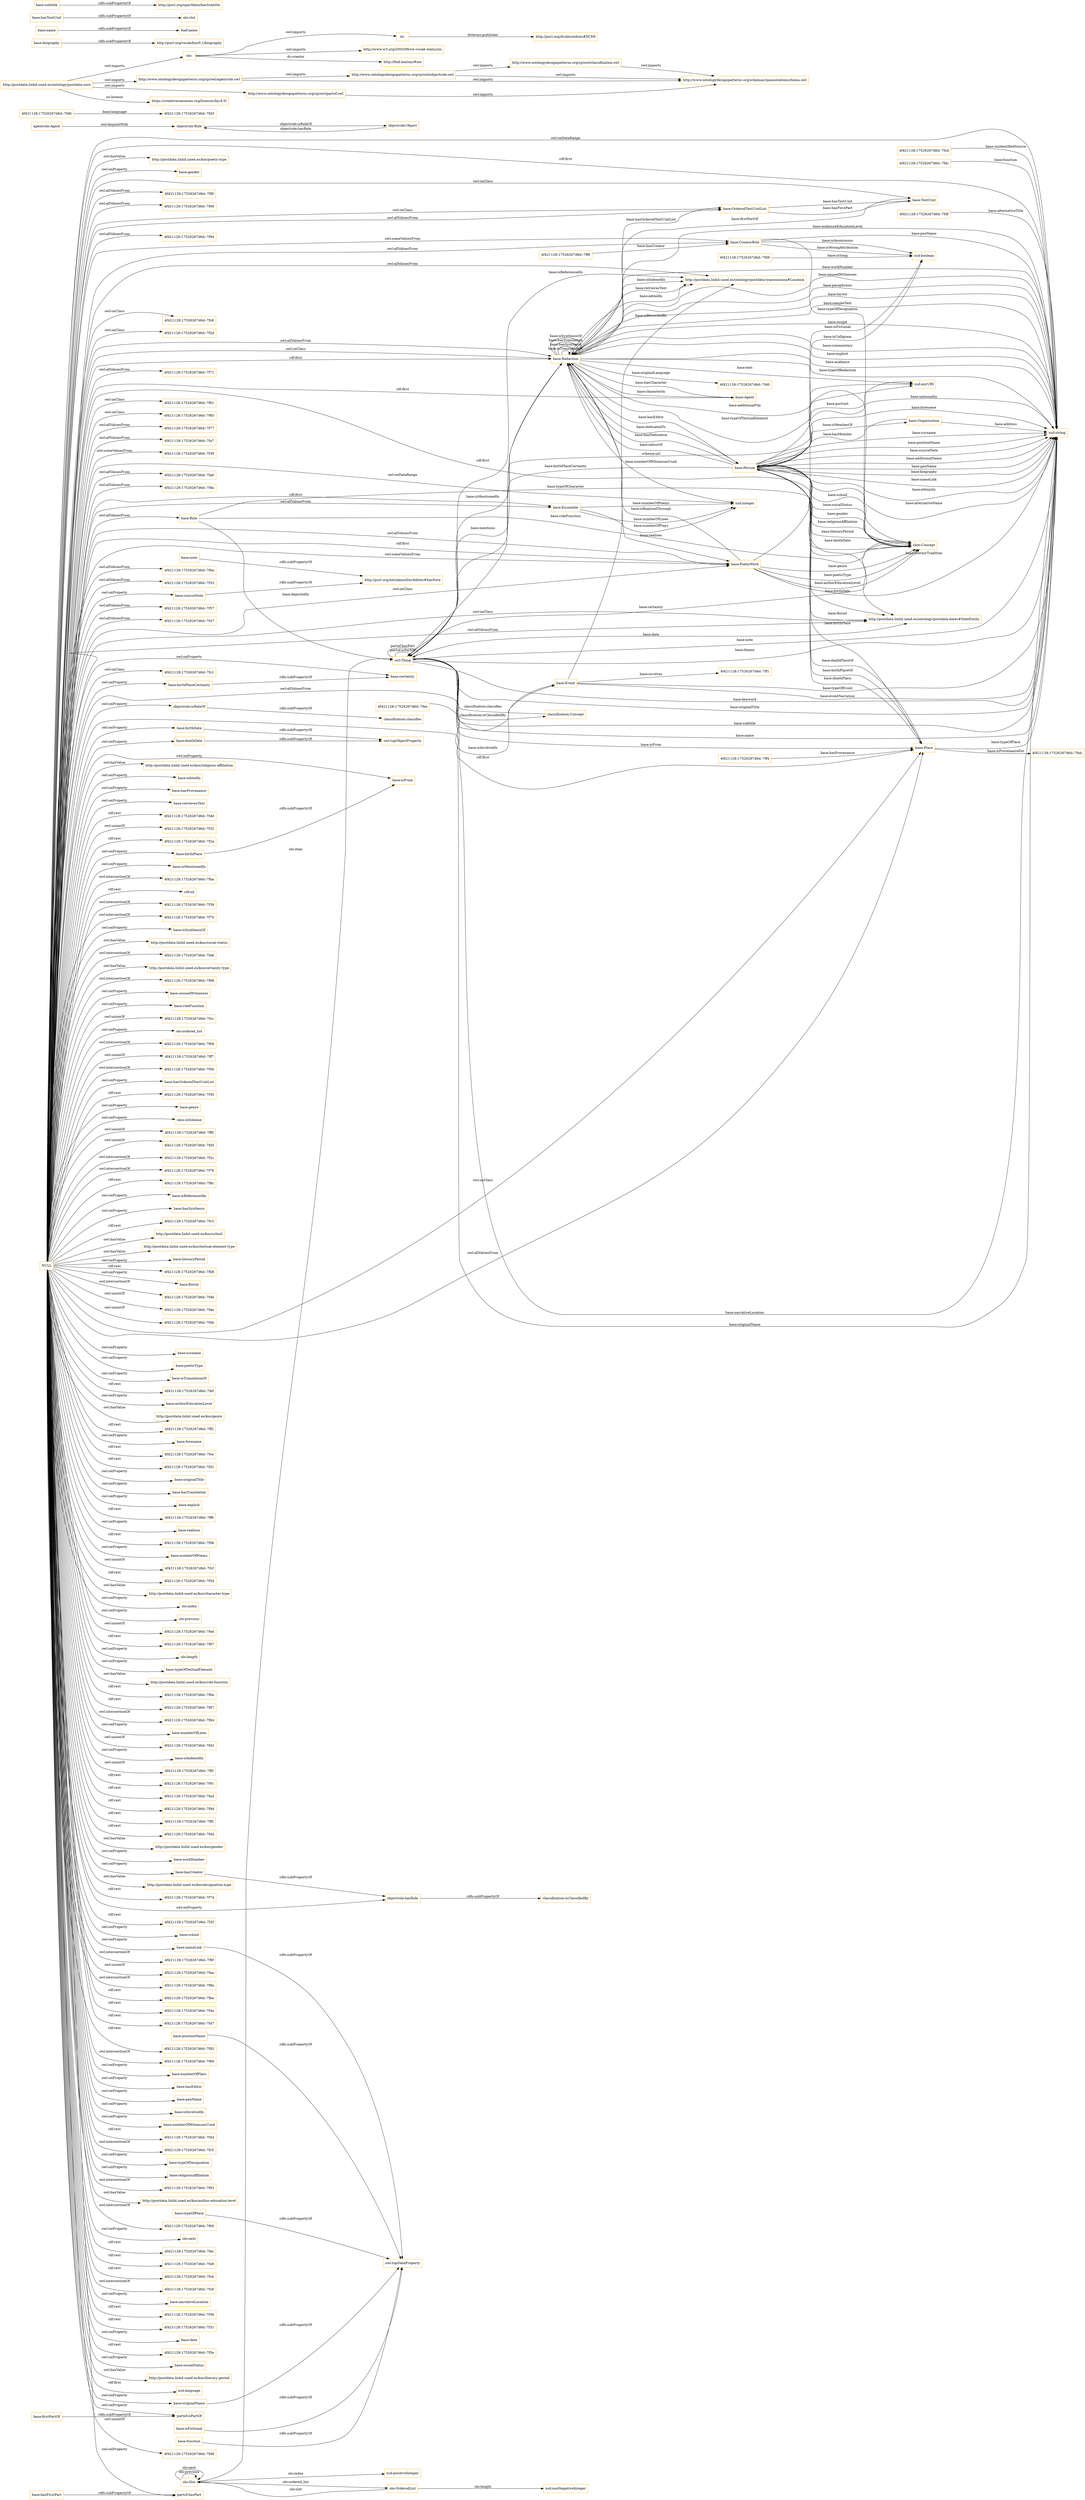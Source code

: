 digraph ar2dtool_diagram { 
rankdir=LR;
size="1501"
node [shape = rectangle, color="orange"]; "base:Role" "4f421128:17526267d6d:-7f8f" "4f421128:17526267d6d:-7f99" "base:OrderedTextUnitList" "4f421128:17526267d6d:-7fdc" "4f421128:17526267d6d:-7ff1" "4f421128:17526267d6d:-7f94" "4f421128:17526267d6d:-7fee" "agentrole:Agent" "base:Agent" "4f421128:17526267d6d:-7fdf" "base:CreatorRole" "base:Person" "4f421128:17526267d6d:-7fd6" "base:Organisation" "4f421128:17526267d6d:-7fc6" "4f421128:17526267d6d:-7f2d" "base:Redaction" "4f421128:17526267d6d:-7ff4" "4f421128:17526267d6d:-7f71" "base:Ensemble" "4f421128:17526267d6d:-7f61" "4f421128:17526267d6d:-7ff8" "4f421128:17526267d6d:-7fd9" "4f421128:17526267d6d:-7fcd" "4f421128:17526267d6d:-7f85" "4f421128:17526267d6d:-7f77" "4f421128:17526267d6d:-7fa7" "4f421128:17526267d6d:-7f39" "base:TextUnit" "4f421128:17526267d6d:-7fa0" "4f421128:17526267d6d:-7feb" "4f421128:17526267d6d:-7f8a" "skos:Concept" "http://postdata.linhd.uned.es/ontology/postdata-dates#DateEntity" "base:Place" "base:Event" "4f421128:17526267d6d:-7f6a" "4f421128:17526267d6d:-7f33" "http://postdata.linhd.uned.es/ontology/postdata-transmission#Location" "4f421128:17526267d6d:-7f57" "4f421128:17526267d6d:-7f47" "base:PoeticWork" "4f421128:17526267d6d:-7fc1" "owl:Thing" "objectrole:Role" "objectrole:Object" "olo:Slot" "olo:OrderedList" "classification:Concept" ; /*classes style*/
	"base:deathDate" -> "owl:topObjectProperty" [ label = "rdfs:subPropertyOf" ];
	"http://www.ontologydesignpatterns.org/cp/owl/objectrole.owl" -> "http://www.ontologydesignpatterns.org/cp/owl/classification.owl" [ label = "owl:imports" ];
	"http://www.ontologydesignpatterns.org/cp/owl/objectrole.owl" -> "http://www.ontologydesignpatterns.org/schemas/cpannotationschema.owl" [ label = "owl:imports" ];
	"http://www.ontologydesignpatterns.org/cp/owl/classification.owl" -> "http://www.ontologydesignpatterns.org/schemas/cpannotationschema.owl" [ label = "owl:imports" ];
	"base:firstPartOf" -> "partof:isPartOf" [ label = "rdfs:subPropertyOf" ];
	"agentrole:Agent" -> "objectrole:Role" [ label = "owl:disjointWith" ];
	"dc:" -> "http://purl.org/dc/aboutdcmi#DCMI" [ label = "dcterms:publisher" ];
	"olo:" -> "http://www.w3.org/2003/06/sw-vocab-status/ns" [ label = "owl:imports" ];
	"olo:" -> "dc:" [ label = "owl:imports" ];
	"olo:" -> "http://foaf.me/zazi#me" [ label = "dc:creator" ];
	"base:birthPlaceCertainty" -> "base:certainty" [ label = "rdfs:subPropertyOf" ];
	"base:biography" -> "http://purl.org/vocab/bio/0.1/biography" [ label = "rdfs:subPropertyOf" ];
	"objectrole:isRoleOf" -> "classification:classifies" [ label = "rdfs:subPropertyOf" ];
	"base:nameLink" -> "owl:topDataProperty" [ label = "rdfs:subPropertyOf" ];
	"base:sourceNote" -> "http://purl.org/net/nknouf/ns/bibtex#hasNote" [ label = "rdfs:subPropertyOf" ];
	"base:name" -> "foaf:name" [ label = "rdfs:subPropertyOf" ];
	"base:hasTextUnit" -> "olo:slot" [ label = "rdfs:subPropertyOf" ];
	"NULL" -> "base:birthPlace" [ label = "owl:onProperty" ];
	"NULL" -> "http://postdata.linhd.uned.es/kos/religious-affiliation" [ label = "owl:hasValue" ];
	"NULL" -> "base:PoeticWork" [ label = "owl:allValuesFrom" ];
	"NULL" -> "base:CreatorRole" [ label = "owl:someValuesFrom" ];
	"NULL" -> "base:editedIn" [ label = "owl:onProperty" ];
	"NULL" -> "base:Place" [ label = "rdf:first" ];
	"NULL" -> "4f421128:17526267d6d:-7f61" [ label = "owl:onClass" ];
	"NULL" -> "base:hasProvenance" [ label = "owl:onProperty" ];
	"NULL" -> "base:retrievesText" [ label = "owl:onProperty" ];
	"NULL" -> "4f421128:17526267d6d:-7fdd" [ label = "rdf:rest" ];
	"NULL" -> "4f421128:17526267d6d:-7f32" [ label = "owl:unionOf" ];
	"NULL" -> "4f421128:17526267d6d:-7f2a" [ label = "rdf:rest" ];
	"NULL" -> "base:PoeticWork" [ label = "rdf:first" ];
	"NULL" -> "base:birthDate" [ label = "owl:onProperty" ];
	"NULL" -> "base:isMentionedIn" [ label = "owl:onProperty" ];
	"NULL" -> "4f421128:17526267d6d:-7fba" [ label = "owl:intersectionOf" ];
	"NULL" -> "rdf:nil" [ label = "rdf:rest" ];
	"NULL" -> "4f421128:17526267d6d:-7f33" [ label = "owl:allValuesFrom" ];
	"NULL" -> "4f421128:17526267d6d:-7f8f" [ label = "owl:allValuesFrom" ];
	"NULL" -> "4f421128:17526267d6d:-7f38" [ label = "owl:intersectionOf" ];
	"NULL" -> "4f421128:17526267d6d:-7f70" [ label = "owl:intersectionOf" ];
	"NULL" -> "base:isSynthesisOf" [ label = "owl:onProperty" ];
	"NULL" -> "http://postdata.linhd.uned.es/kos/social-status" [ label = "owl:hasValue" ];
	"NULL" -> "base:birthPlaceCertainty" [ label = "owl:onProperty" ];
	"NULL" -> "4f421128:17526267d6d:-7fa6" [ label = "owl:intersectionOf" ];
	"NULL" -> "http://postdata.linhd.uned.es/kos/certainty-type" [ label = "owl:hasValue" ];
	"NULL" -> "4f421128:17526267d6d:-7f98" [ label = "owl:intersectionOf" ];
	"NULL" -> "base:unusedWitnesses" [ label = "owl:onProperty" ];
	"NULL" -> "objectrole:isRoleOf" [ label = "owl:onProperty" ];
	"NULL" -> "base:roleFunction" [ label = "owl:onProperty" ];
	"NULL" -> "partof:isPartOf" [ label = "owl:onProperty" ];
	"NULL" -> "4f421128:17526267d6d:-7fcc" [ label = "owl:unionOf" ];
	"NULL" -> "olo:ordered_list" [ label = "owl:onProperty" ];
	"NULL" -> "4f421128:17526267d6d:-7f69" [ label = "owl:intersectionOf" ];
	"NULL" -> "4f421128:17526267d6d:-7ff7" [ label = "owl:unionOf" ];
	"NULL" -> "4f421128:17526267d6d:-7f56" [ label = "owl:intersectionOf" ];
	"NULL" -> "base:hasOrderedTextUnitList" [ label = "owl:onProperty" ];
	"NULL" -> "4f421128:17526267d6d:-7f85" [ label = "owl:onClass" ];
	"NULL" -> "4f421128:17526267d6d:-7f30" [ label = "rdf:rest" ];
	"NULL" -> "base:Role" [ label = "owl:allValuesFrom" ];
	"NULL" -> "base:genre" [ label = "owl:onProperty" ];
	"NULL" -> "skos:inScheme" [ label = "owl:onProperty" ];
	"NULL" -> "base:OrderedTextUnitList" [ label = "owl:allValuesFrom" ];
	"NULL" -> "4f421128:17526267d6d:-7ff0" [ label = "owl:unionOf" ];
	"NULL" -> "4f421128:17526267d6d:-7fd5" [ label = "owl:unionOf" ];
	"NULL" -> "4f421128:17526267d6d:-7f99" [ label = "owl:allValuesFrom" ];
	"NULL" -> "4f421128:17526267d6d:-7fc6" [ label = "owl:onClass" ];
	"NULL" -> "base:CreatorRole" [ label = "owl:allValuesFrom" ];
	"NULL" -> "http://postdata.linhd.uned.es/ontology/postdata-dates#DateEntity" [ label = "owl:onClass" ];
	"NULL" -> "base:Ensemble" [ label = "owl:allValuesFrom" ];
	"NULL" -> "4f421128:17526267d6d:-7f2c" [ label = "owl:intersectionOf" ];
	"NULL" -> "4f421128:17526267d6d:-7f76" [ label = "owl:intersectionOf" ];
	"NULL" -> "4f421128:17526267d6d:-7f8c" [ label = "rdf:rest" ];
	"NULL" -> "base:isReferencedIn" [ label = "owl:onProperty" ];
	"NULL" -> "base:hasSynthesis" [ label = "owl:onProperty" ];
	"NULL" -> "4f421128:17526267d6d:-7fc3" [ label = "rdf:rest" ];
	"NULL" -> "4f421128:17526267d6d:-7f2d" [ label = "owl:onClass" ];
	"NULL" -> "base:Agent" [ label = "rdf:first" ];
	"NULL" -> "http://postdata.linhd.uned.es/kos/school" [ label = "owl:hasValue" ];
	"NULL" -> "skos:Concept" [ label = "rdf:first" ];
	"NULL" -> "http://postdata.linhd.uned.es/kos/textual-element-type" [ label = "owl:hasValue" ];
	"NULL" -> "base:literaryPeriod" [ label = "owl:onProperty" ];
	"NULL" -> "4f421128:17526267d6d:-7fb8" [ label = "rdf:rest" ];
	"NULL" -> "4f421128:17526267d6d:-7f47" [ label = "owl:allValuesFrom" ];
	"NULL" -> "base:floruit" [ label = "owl:onProperty" ];
	"NULL" -> "4f421128:17526267d6d:-7f39" [ label = "owl:someValuesFrom" ];
	"NULL" -> "4f421128:17526267d6d:-7f46" [ label = "owl:intersectionOf" ];
	"NULL" -> "4f421128:17526267d6d:-7fde" [ label = "owl:unionOf" ];
	"NULL" -> "4f421128:17526267d6d:-7fdb" [ label = "owl:unionOf" ];
	"NULL" -> "xsd:string" [ label = "owl:onDataRange" ];
	"NULL" -> "base:surname" [ label = "owl:onProperty" ];
	"NULL" -> "base:poeticType" [ label = "owl:onProperty" ];
	"NULL" -> "base:isTranslationOf" [ label = "owl:onProperty" ];
	"NULL" -> "4f421128:17526267d6d:-7fef" [ label = "rdf:rest" ];
	"NULL" -> "base:authorEducationLevel" [ label = "owl:onProperty" ];
	"NULL" -> "http://postdata.linhd.uned.es/kos/genre" [ label = "owl:hasValue" ];
	"NULL" -> "4f421128:17526267d6d:-7ff2" [ label = "rdf:rest" ];
	"NULL" -> "4f421128:17526267d6d:-7f77" [ label = "owl:allValuesFrom" ];
	"NULL" -> "base:forename" [ label = "owl:onProperty" ];
	"NULL" -> "4f421128:17526267d6d:-7fce" [ label = "rdf:rest" ];
	"NULL" -> "4f421128:17526267d6d:-7fd1" [ label = "rdf:rest" ];
	"NULL" -> "base:originalTitle" [ label = "owl:onProperty" ];
	"NULL" -> "base:hasTranslation" [ label = "owl:onProperty" ];
	"NULL" -> "base:Redaction" [ label = "owl:allValuesFrom" ];
	"NULL" -> "base:explicit" [ label = "owl:onProperty" ];
	"NULL" -> "4f421128:17526267d6d:-7ff6" [ label = "rdf:rest" ];
	"NULL" -> "4f421128:17526267d6d:-7f6a" [ label = "owl:allValuesFrom" ];
	"NULL" -> "base:realises" [ label = "owl:onProperty" ];
	"NULL" -> "4f421128:17526267d6d:-7f96" [ label = "rdf:rest" ];
	"NULL" -> "base:numberOfPoems" [ label = "owl:onProperty" ];
	"NULL" -> "base:PoeticWork" [ label = "owl:someValuesFrom" ];
	"NULL" -> "4f421128:17526267d6d:-7fcf" [ label = "owl:unionOf" ];
	"NULL" -> "4f421128:17526267d6d:-7f54" [ label = "rdf:rest" ];
	"NULL" -> "http://postdata.linhd.uned.es/kos/character-type" [ label = "owl:hasValue" ];
	"NULL" -> "olo:index" [ label = "owl:onProperty" ];
	"NULL" -> "olo:previous" [ label = "owl:onProperty" ];
	"NULL" -> "4f421128:17526267d6d:-7fed" [ label = "owl:unionOf" ];
	"NULL" -> "4f421128:17526267d6d:-7fa7" [ label = "owl:allValuesFrom" ];
	"NULL" -> "4f421128:17526267d6d:-7f71" [ label = "owl:allValuesFrom" ];
	"NULL" -> "base:PoeticWork" [ label = "owl:onClass" ];
	"NULL" -> "4f421128:17526267d6d:-7f67" [ label = "rdf:rest" ];
	"NULL" -> "xsd:string" [ label = "rdf:first" ];
	"NULL" -> "4f421128:17526267d6d:-7fa0" [ label = "owl:allValuesFrom" ];
	"NULL" -> "olo:length" [ label = "owl:onProperty" ];
	"NULL" -> "base:typeOfTextualElement" [ label = "owl:onProperty" ];
	"NULL" -> "http://postdata.linhd.uned.es/kos/role-function" [ label = "owl:hasValue" ];
	"NULL" -> "4f421128:17526267d6d:-7f6e" [ label = "rdf:rest" ];
	"NULL" -> "4f421128:17526267d6d:-7f87" [ label = "rdf:rest" ];
	"NULL" -> "4f421128:17526267d6d:-7f84" [ label = "owl:intersectionOf" ];
	"NULL" -> "4f421128:17526267d6d:-7f94" [ label = "owl:allValuesFrom" ];
	"NULL" -> "base:numberOfLines" [ label = "owl:onProperty" ];
	"NULL" -> "4f421128:17526267d6d:-7fd2" [ label = "owl:unionOf" ];
	"NULL" -> "base:isIndexedIn" [ label = "owl:onProperty" ];
	"NULL" -> "4f421128:17526267d6d:-7ff3" [ label = "owl:unionOf" ];
	"NULL" -> "4f421128:17526267d6d:-7f91" [ label = "rdf:rest" ];
	"NULL" -> "4f421128:17526267d6d:-7fc1" [ label = "owl:onClass" ];
	"NULL" -> "4f421128:17526267d6d:-7fa4" [ label = "rdf:rest" ];
	"NULL" -> "4f421128:17526267d6d:-7f9d" [ label = "rdf:rest" ];
	"NULL" -> "4f421128:17526267d6d:-7ff5" [ label = "rdf:rest" ];
	"NULL" -> "4f421128:17526267d6d:-7fd4" [ label = "rdf:rest" ];
	"NULL" -> "http://postdata.linhd.uned.es/kos/gender" [ label = "owl:hasValue" ];
	"NULL" -> "base:workNumber" [ label = "owl:onProperty" ];
	"NULL" -> "base:hasCreator" [ label = "owl:onProperty" ];
	"NULL" -> "http://postdata.linhd.uned.es/kos/designation-type" [ label = "owl:hasValue" ];
	"NULL" -> "base:deathDate" [ label = "owl:onProperty" ];
	"NULL" -> "4f421128:17526267d6d:-7f74" [ label = "rdf:rest" ];
	"NULL" -> "base:isFrom" [ label = "owl:onProperty" ];
	"NULL" -> "4f421128:17526267d6d:-7f2f" [ label = "rdf:rest" ];
	"NULL" -> "base:Redaction" [ label = "owl:onClass" ];
	"NULL" -> "base:school" [ label = "owl:onProperty" ];
	"NULL" -> "4f421128:17526267d6d:-7f9f" [ label = "owl:intersectionOf" ];
	"NULL" -> "xsd:integer" [ label = "owl:onDataRange" ];
	"NULL" -> "4f421128:17526267d6d:-7fea" [ label = "owl:unionOf" ];
	"NULL" -> "4f421128:17526267d6d:-7f8e" [ label = "owl:intersectionOf" ];
	"NULL" -> "4f421128:17526267d6d:-7fbe" [ label = "rdf:rest" ];
	"NULL" -> "4f421128:17526267d6d:-7fda" [ label = "rdf:rest" ];
	"NULL" -> "4f421128:17526267d6d:-7fd7" [ label = "rdf:rest" ];
	"NULL" -> "4f421128:17526267d6d:-7f82" [ label = "rdf:rest" ];
	"NULL" -> "4f421128:17526267d6d:-7f8a" [ label = "owl:allValuesFrom" ];
	"NULL" -> "objectrole:hasRole" [ label = "owl:onProperty" ];
	"NULL" -> "partof:hasPart" [ label = "owl:onProperty" ];
	"NULL" -> "4f421128:17526267d6d:-7f89" [ label = "owl:intersectionOf" ];
	"NULL" -> "base:Place" [ label = "owl:onClass" ];
	"NULL" -> "base:numberOfPlays" [ label = "owl:onProperty" ];
	"NULL" -> "base:hasEditor" [ label = "owl:onProperty" ];
	"NULL" -> "base:nameLink" [ label = "owl:onProperty" ];
	"NULL" -> "base:Ensemble" [ label = "rdf:first" ];
	"NULL" -> "base:penName" [ label = "owl:onProperty" ];
	"NULL" -> "base:isInvolvedIn" [ label = "owl:onProperty" ];
	"NULL" -> "base:numberOfWitnessesUsed" [ label = "owl:onProperty" ];
	"NULL" -> "4f421128:17526267d6d:-7f44" [ label = "rdf:rest" ];
	"NULL" -> "4f421128:17526267d6d:-7fc5" [ label = "owl:intersectionOf" ];
	"NULL" -> "base:typeOfDesignation" [ label = "owl:onProperty" ];
	"NULL" -> "http://postdata.linhd.uned.es/ontology/postdata-transmission#Location" [ label = "owl:allValuesFrom" ];
	"NULL" -> "base:Redaction" [ label = "rdf:first" ];
	"NULL" -> "base:religiousAffiliation" [ label = "owl:onProperty" ];
	"NULL" -> "4f421128:17526267d6d:-7f93" [ label = "owl:intersectionOf" ];
	"NULL" -> "http://postdata.linhd.uned.es/kos/author-education-level" [ label = "owl:hasValue" ];
	"NULL" -> "base:originalName" [ label = "owl:onProperty" ];
	"NULL" -> "4f421128:17526267d6d:-7f60" [ label = "owl:intersectionOf" ];
	"NULL" -> "olo:next" [ label = "owl:onProperty" ];
	"NULL" -> "4f421128:17526267d6d:-7fec" [ label = "rdf:rest" ];
	"NULL" -> "4f421128:17526267d6d:-7fe9" [ label = "rdf:rest" ];
	"NULL" -> "base:sourceNote" [ label = "owl:onProperty" ];
	"NULL" -> "4f421128:17526267d6d:-7fcb" [ label = "rdf:rest" ];
	"NULL" -> "4f421128:17526267d6d:-7fc0" [ label = "owl:intersectionOf" ];
	"NULL" -> "base:narrativeLocation" [ label = "owl:onProperty" ];
	"NULL" -> "4f421128:17526267d6d:-7f36" [ label = "rdf:rest" ];
	"NULL" -> "4f421128:17526267d6d:-7f31" [ label = "rdf:rest" ];
	"NULL" -> "base:certainty" [ label = "owl:onProperty" ];
	"NULL" -> "base:date" [ label = "owl:onProperty" ];
	"NULL" -> "4f421128:17526267d6d:-7f5e" [ label = "rdf:rest" ];
	"NULL" -> "base:TextUnit" [ label = "owl:onClass" ];
	"NULL" -> "base:Place" [ label = "owl:allValuesFrom" ];
	"NULL" -> "base:socialStatus" [ label = "owl:onProperty" ];
	"NULL" -> "http://postdata.linhd.uned.es/kos/literary-period" [ label = "owl:hasValue" ];
	"NULL" -> "http://postdata.linhd.uned.es/ontology/postdata-dates#DateEntity" [ label = "owl:allValuesFrom" ];
	"NULL" -> "4f421128:17526267d6d:-7f57" [ label = "owl:allValuesFrom" ];
	"NULL" -> "xsd:language" [ label = "rdf:first" ];
	"NULL" -> "4f421128:17526267d6d:-7fd8" [ label = "owl:unionOf" ];
	"NULL" -> "base:OrderedTextUnitList" [ label = "owl:onClass" ];
	"NULL" -> "http://postdata.linhd.uned.es/kos/poetic-type" [ label = "owl:hasValue" ];
	"NULL" -> "base:gender" [ label = "owl:onProperty" ];
	"NULL" -> "base:Event" [ label = "owl:allValuesFrom" ];
	"base:hasFirstPart" -> "partof:hasPart" [ label = "rdfs:subPropertyOf" ];
	"base:hasCreator" -> "objectrole:hasRole" [ label = "rdfs:subPropertyOf" ];
	"base:birthPlace" -> "base:isFrom" [ label = "rdfs:subPropertyOf" ];
	"http://www.ontologydesignpatterns.org/cp/owl/agentrole.owl" -> "http://www.ontologydesignpatterns.org/cp/owl/objectrole.owl" [ label = "owl:imports" ];
	"http://www.ontologydesignpatterns.org/cp/owl/agentrole.owl" -> "http://www.ontologydesignpatterns.org/schemas/cpannotationschema.owl" [ label = "owl:imports" ];
	"base:isFictional" -> "owl:topDataProperty" [ label = "rdfs:subPropertyOf" ];
	"base:subtitle" -> "http://purl.org/spar/fabio/hasSubtitle" [ label = "rdfs:subPropertyOf" ];
	"base:function" -> "owl:topDataProperty" [ label = "rdfs:subPropertyOf" ];
	"base:originalName" -> "owl:topDataProperty" [ label = "rdfs:subPropertyOf" ];
	"http://www.ontologydesignpatterns.org/cp/owl/partof.owl" -> "http://www.ontologydesignpatterns.org/schemas/cpannotationschema.owl" [ label = "owl:imports" ];
	"http://postdata.linhd.uned.es/ontology/postdata-core" -> "https://creativecommons.org/licenses/by/4.0/" [ label = "ns:license" ];
	"http://postdata.linhd.uned.es/ontology/postdata-core" -> "http://www.ontologydesignpatterns.org/cp/owl/partof.owl" [ label = "owl:imports" ];
	"http://postdata.linhd.uned.es/ontology/postdata-core" -> "http://www.ontologydesignpatterns.org/cp/owl/agentrole.owl" [ label = "owl:imports" ];
	"http://postdata.linhd.uned.es/ontology/postdata-core" -> "olo:" [ label = "owl:imports" ];
	"base:note" -> "http://purl.org/net/nknouf/ns/bibtex#hasNote" [ label = "rdfs:subPropertyOf" ];
	"base:birthDate" -> "owl:topObjectProperty" [ label = "rdfs:subPropertyOf" ];
	"base:positionName" -> "owl:topDataProperty" [ label = "rdfs:subPropertyOf" ];
	"objectrole:hasRole" -> "classification:isClassifiedBy" [ label = "rdfs:subPropertyOf" ];
	"base:typeOfPlace" -> "owl:topDataProperty" [ label = "rdfs:subPropertyOf" ];
	"base:Redaction" -> "owl:Thing" [ label = "base:mentions" ];
	"base:Person" -> "xsd:boolean" [ label = "base:isFictional" ];
	"owl:Thing" -> "xsd:string" [ label = "base:narrativeLocation" ];
	"base:CreatorRole" -> "xsd:string" [ label = "base:penName" ];
	"base:Person" -> "base:Place" [ label = "base:deathPlace" ];
	"base:Ensemble" -> "xsd:integer" [ label = "base:numberOfLines" ];
	"base:Redaction" -> "xsd:string" [ label = "base:audienceEducationLevel" ];
	"base:Event" -> "xsd:string" [ label = "base:eventNarration" ];
	"base:Redaction" -> "xsd:string" [ label = "base:workNumber" ];
	"owl:Thing" -> "xsd:string" [ label = "base:originalName" ];
	"base:OrderedTextUnitList" -> "base:TextUnit" [ label = "base:hasTextUnit" ];
	"base:Redaction" -> "base:Person" [ label = "base:hasEditor" ];
	"olo:Slot" -> "olo:Slot" [ label = "olo:previous" ];
	"base:Redaction" -> "xsd:string" [ label = "base:unusedWitnesses" ];
	"base:Place" -> "base:Person" [ label = "base:deathPlaceOf" ];
	"base:Person" -> "http://postdata.linhd.uned.es/ontology/postdata-dates#DateEntity" [ label = "base:floruit" ];
	"base:Person" -> "xsd:string" [ label = "base:surname" ];
	"base:Person" -> "xsd:string" [ label = "base:positionName" ];
	"classification:Concept" -> "owl:Thing" [ label = "classification:classifies" ];
	"4f421128:17526267d6d:-7ff8" -> "base:CreatorRole" [ label = "base:hasCreator" ];
	"base:Redaction" -> "xsd:string" [ label = "base:paraphrasis" ];
	"base:Person" -> "base:Redaction" [ label = "base:hasDedication" ];
	"base:Event" -> "xsd:string" [ label = "base:typeOfEvent" ];
	"base:Person" -> "http://postdata.linhd.uned.es/ontology/postdata-dates#DateEntity" [ label = "base:deathDate" ];
	"base:Person" -> "base:Place" [ label = "base:birthPlace" ];
	"base:Event" -> "http://postdata.linhd.uned.es/ontology/postdata-transmission#Location" [ label = "base:isRecordedBy" ];
	"base:CreatorRole" -> "xsd:boolean" [ label = "base:isAnonymous" ];
	"base:Redaction" -> "base:Agent" [ label = "base:hasCharacter" ];
	"base:Redaction" -> "xsd:anyURI" [ label = "base:text" ];
	"base:Redaction" -> "xsd:anyURI" [ label = "base:additionalFile" ];
	"base:Person" -> "base:Organisation" [ label = "base:isMemberOf" ];
	"base:Redaction" -> "xsd:string" [ label = "base:layout" ];
	"base:PoeticWork" -> "xsd:boolean" [ label = "base:isCalligram" ];
	"olo:Slot" -> "olo:OrderedList" [ label = "olo:ordered_list" ];
	"base:Redaction" -> "http://postdata.linhd.uned.es/ontology/postdata-transmission#Location" [ label = "base:editedIn" ];
	"base:Redaction" -> "skos:Concept" [ label = "base:typeOfTextualElement" ];
	"olo:OrderedList" -> "xsd:nonNegativeInteger" [ label = "olo:length" ];
	"4f421128:17526267d6d:-7fee" -> "base:Event" [ label = "base:isInvolvedIn" ];
	"base:PoeticWork" -> "base:Redaction" [ label = "base:isRealisedThrough" ];
	"base:Redaction" -> "base:PoeticWork" [ label = "base:realises" ];
	"base:Person" -> "skos:Concept" [ label = "base:religiousAffiliation" ];
	"base:Person" -> "xsd:string" [ label = "base:sourceNote" ];
	"base:Redaction" -> "xsd:string" [ label = "base:sampleText" ];
	"base:Redaction" -> "xsd:string" [ label = "base:incipit" ];
	"base:Person" -> "http://postdata.linhd.uned.es/ontology/postdata-dates#DateEntity" [ label = "base:birthDate" ];
	"base:Person" -> "owl:Thing" [ label = "base:birthPlaceCertainty" ];
	"base:Person" -> "skos:Concept" [ label = "base:literaryPeriod" ];
	"base:Person" -> "xsd:string" [ label = "base:additionalName" ];
	"base:Person" -> "xsd:string" [ label = "base:genName" ];
	"base:Person" -> "base:Redaction" [ label = "base:editorOf" ];
	"base:CreatorRole" -> "skos:Concept" [ label = "base:typeOfDesignation" ];
	"base:Person" -> "xsd:string" [ label = "base:biography" ];
	"base:Redaction" -> "base:Redaction" [ label = "base:isTranslationOf" ];
	"owl:Thing" -> "skos:Concept" [ label = "base:certainty" ];
	"base:Redaction" -> "base:Redaction" [ label = "base:hasSynthesis" ];
	"olo:OrderedList" -> "olo:Slot" [ label = "olo:slot" ];
	"base:Person" -> "skos:Concept" [ label = "base:school" ];
	"olo:Slot" -> "olo:Slot" [ label = "olo:next" ];
	"owl:Thing" -> "xsd:anyURI" [ label = "schema:url" ];
	"owl:Thing" -> "http://postdata.linhd.uned.es/ontology/postdata-transmission#Location" [ label = "base:isReferencedIn" ];
	"base:PoeticWork" -> "xsd:string" [ label = "base:literaryTradition" ];
	"owl:Thing" -> "xsd:string" [ label = "base:note" ];
	"4f421128:17526267d6d:-7fcd" -> "xsd:string" [ label = "base:unidentifiedSource" ];
	"owl:Thing" -> "xsd:string" [ label = "base:theme" ];
	"base:Event" -> "4f421128:17526267d6d:-7ff1" [ label = "base:involves" ];
	"base:Role" -> "skos:Concept" [ label = "base:roleFunction" ];
	"base:PoeticWork" -> "skos:Concept" [ label = "base:poeticType" ];
	"olo:Slot" -> "owl:Thing" [ label = "olo:item" ];
	"base:Place" -> "xsd:string" [ label = "base:typeOfPlace" ];
	"4f421128:17526267d6d:-7fd9" -> "xsd:boolean" [ label = "base:isSong" ];
	"base:Person" -> "xsd:string" [ label = "base:nameLink" ];
	"base:Ensemble" -> "xsd:integer" [ label = "base:numberOfPlays" ];
	"base:Place" -> "base:Person" [ label = "base:birthPlaceOf" ];
	"base:Redaction" -> "http://postdata.linhd.uned.es/ontology/postdata-transmission#Location" [ label = "base:isIndexedIn" ];
	"base:Person" -> "xsd:string" [ label = "base:ethnicity" ];
	"owl:Thing" -> "xsd:string" [ label = "base:keyword" ];
	"base:Redaction" -> "xsd:string" [ label = "base:commentary" ];
	"base:Redaction" -> "base:OrderedTextUnitList" [ label = "base:hasOrderedTextUnitList" ];
	"owl:Thing" -> "xsd:string" [ label = "base:originalTitle" ];
	"base:Person" -> "skos:Concept" [ label = "base:socialStatus" ];
	"owl:Thing" -> "classification:Concept" [ label = "classification:isClassifiedBy" ];
	"owl:Thing" -> "owl:Thing" [ label = "partof:isPartOf" ];
	"olo:Slot" -> "xsd:positiveInteger" [ label = "olo:index" ];
	"4f421128:17526267d6d:-7fdc" -> "xsd:string" [ label = "base:function" ];
	"base:PoeticWork" -> "skos:Concept" [ label = "base:authorEducationLevel" ];
	"owl:Thing" -> "base:Place" [ label = "base:isFrom" ];
	"base:Redaction" -> "base:Redaction" [ label = "base:hasTranslation" ];
	"base:CreatorRole" -> "xsd:boolean" [ label = "base:isWrongAttribution" ];
	"owl:Thing" -> "http://postdata.linhd.uned.es/ontology/postdata-dates#DateEntity" [ label = "base:date" ];
	"base:TextUnit" -> "base:Redaction" [ label = "base:firstPartOf" ];
	"base:Person" -> "xsd:string" [ label = "base:alternativeName" ];
	"objectrole:Object" -> "objectrole:Role" [ label = "objectrole:hasRole" ];
	"4f421128:17526267d6d:-7ff4" -> "base:Place" [ label = "base:hasProvenance" ];
	"base:Person" -> "xsd:string" [ label = "base:nationality" ];
	"owl:Thing" -> "base:Redaction" [ label = "base:isMentionedIn" ];
	"base:OrderedTextUnitList" -> "base:TextUnit" [ label = "base:hasFirstPart" ];
	"base:Person" -> "xsd:anyURI" [ label = "base:portrait" ];
	"4f421128:17526267d6d:-7fdf" -> "xsd:string" [ label = "base:alternativeTitle" ];
	"base:Organisation" -> "xsd:string" [ label = "base:address" ];
	"base:Role" -> "skos:Concept" [ label = "base:typeOfCharacter" ];
	"base:Organisation" -> "base:Person" [ label = "base:hasMember" ];
	"base:Place" -> "4f421128:17526267d6d:-7feb" [ label = "base:isProvenanceFor" ];
	"base:Redaction" -> "xsd:string" [ label = "base:explicit" ];
	"owl:Thing" -> "xsd:string" [ label = "base:subtitle" ];
	"base:Redaction" -> "http://postdata.linhd.uned.es/ontology/postdata-transmission#Location" [ label = "base:retrievesText" ];
	"base:Person" -> "skos:Concept" [ label = "base:gender" ];
	"base:PoeticWork" -> "skos:Concept" [ label = "base:genre" ];
	"owl:Thing" -> "xsd:string" [ label = "base:name" ];
	"base:Redaction" -> "base:Person" [ label = "base:dedicatedTo" ];
	"base:Person" -> "xsd:string" [ label = "base:forename" ];
	"base:Redaction" -> "xsd:string" [ label = "base:audience" ];
	"base:Ensemble" -> "xsd:integer" [ label = "base:numberOfPoems" ];
	"base:Redaction" -> "xsd:string" [ label = "base:typeOfRedaction" ];
	"base:Redaction" -> "xsd:integer" [ label = "base:numberOfWitnessesUsed" ];
	"base:Redaction" -> "4f421128:17526267d6d:-7fd0" [ label = "base:originalLanguage" ];
	"owl:Thing" -> "owl:Thing" [ label = "partof:hasPart" ];
	"base:Role" -> "owl:Thing" [ label = "base:depictedIn" ];
	"base:Agent" -> "base:Redaction" [ label = "base:characterIn" ];
	"4f421128:17526267d6d:-7fd6" -> "4f421128:17526267d6d:-7fd3" [ label = "base:language" ];
	"objectrole:Role" -> "objectrole:Object" [ label = "objectrole:isRoleOf" ];
	"base:Redaction" -> "base:Redaction" [ label = "base:isSynthesisOf" ];

}

